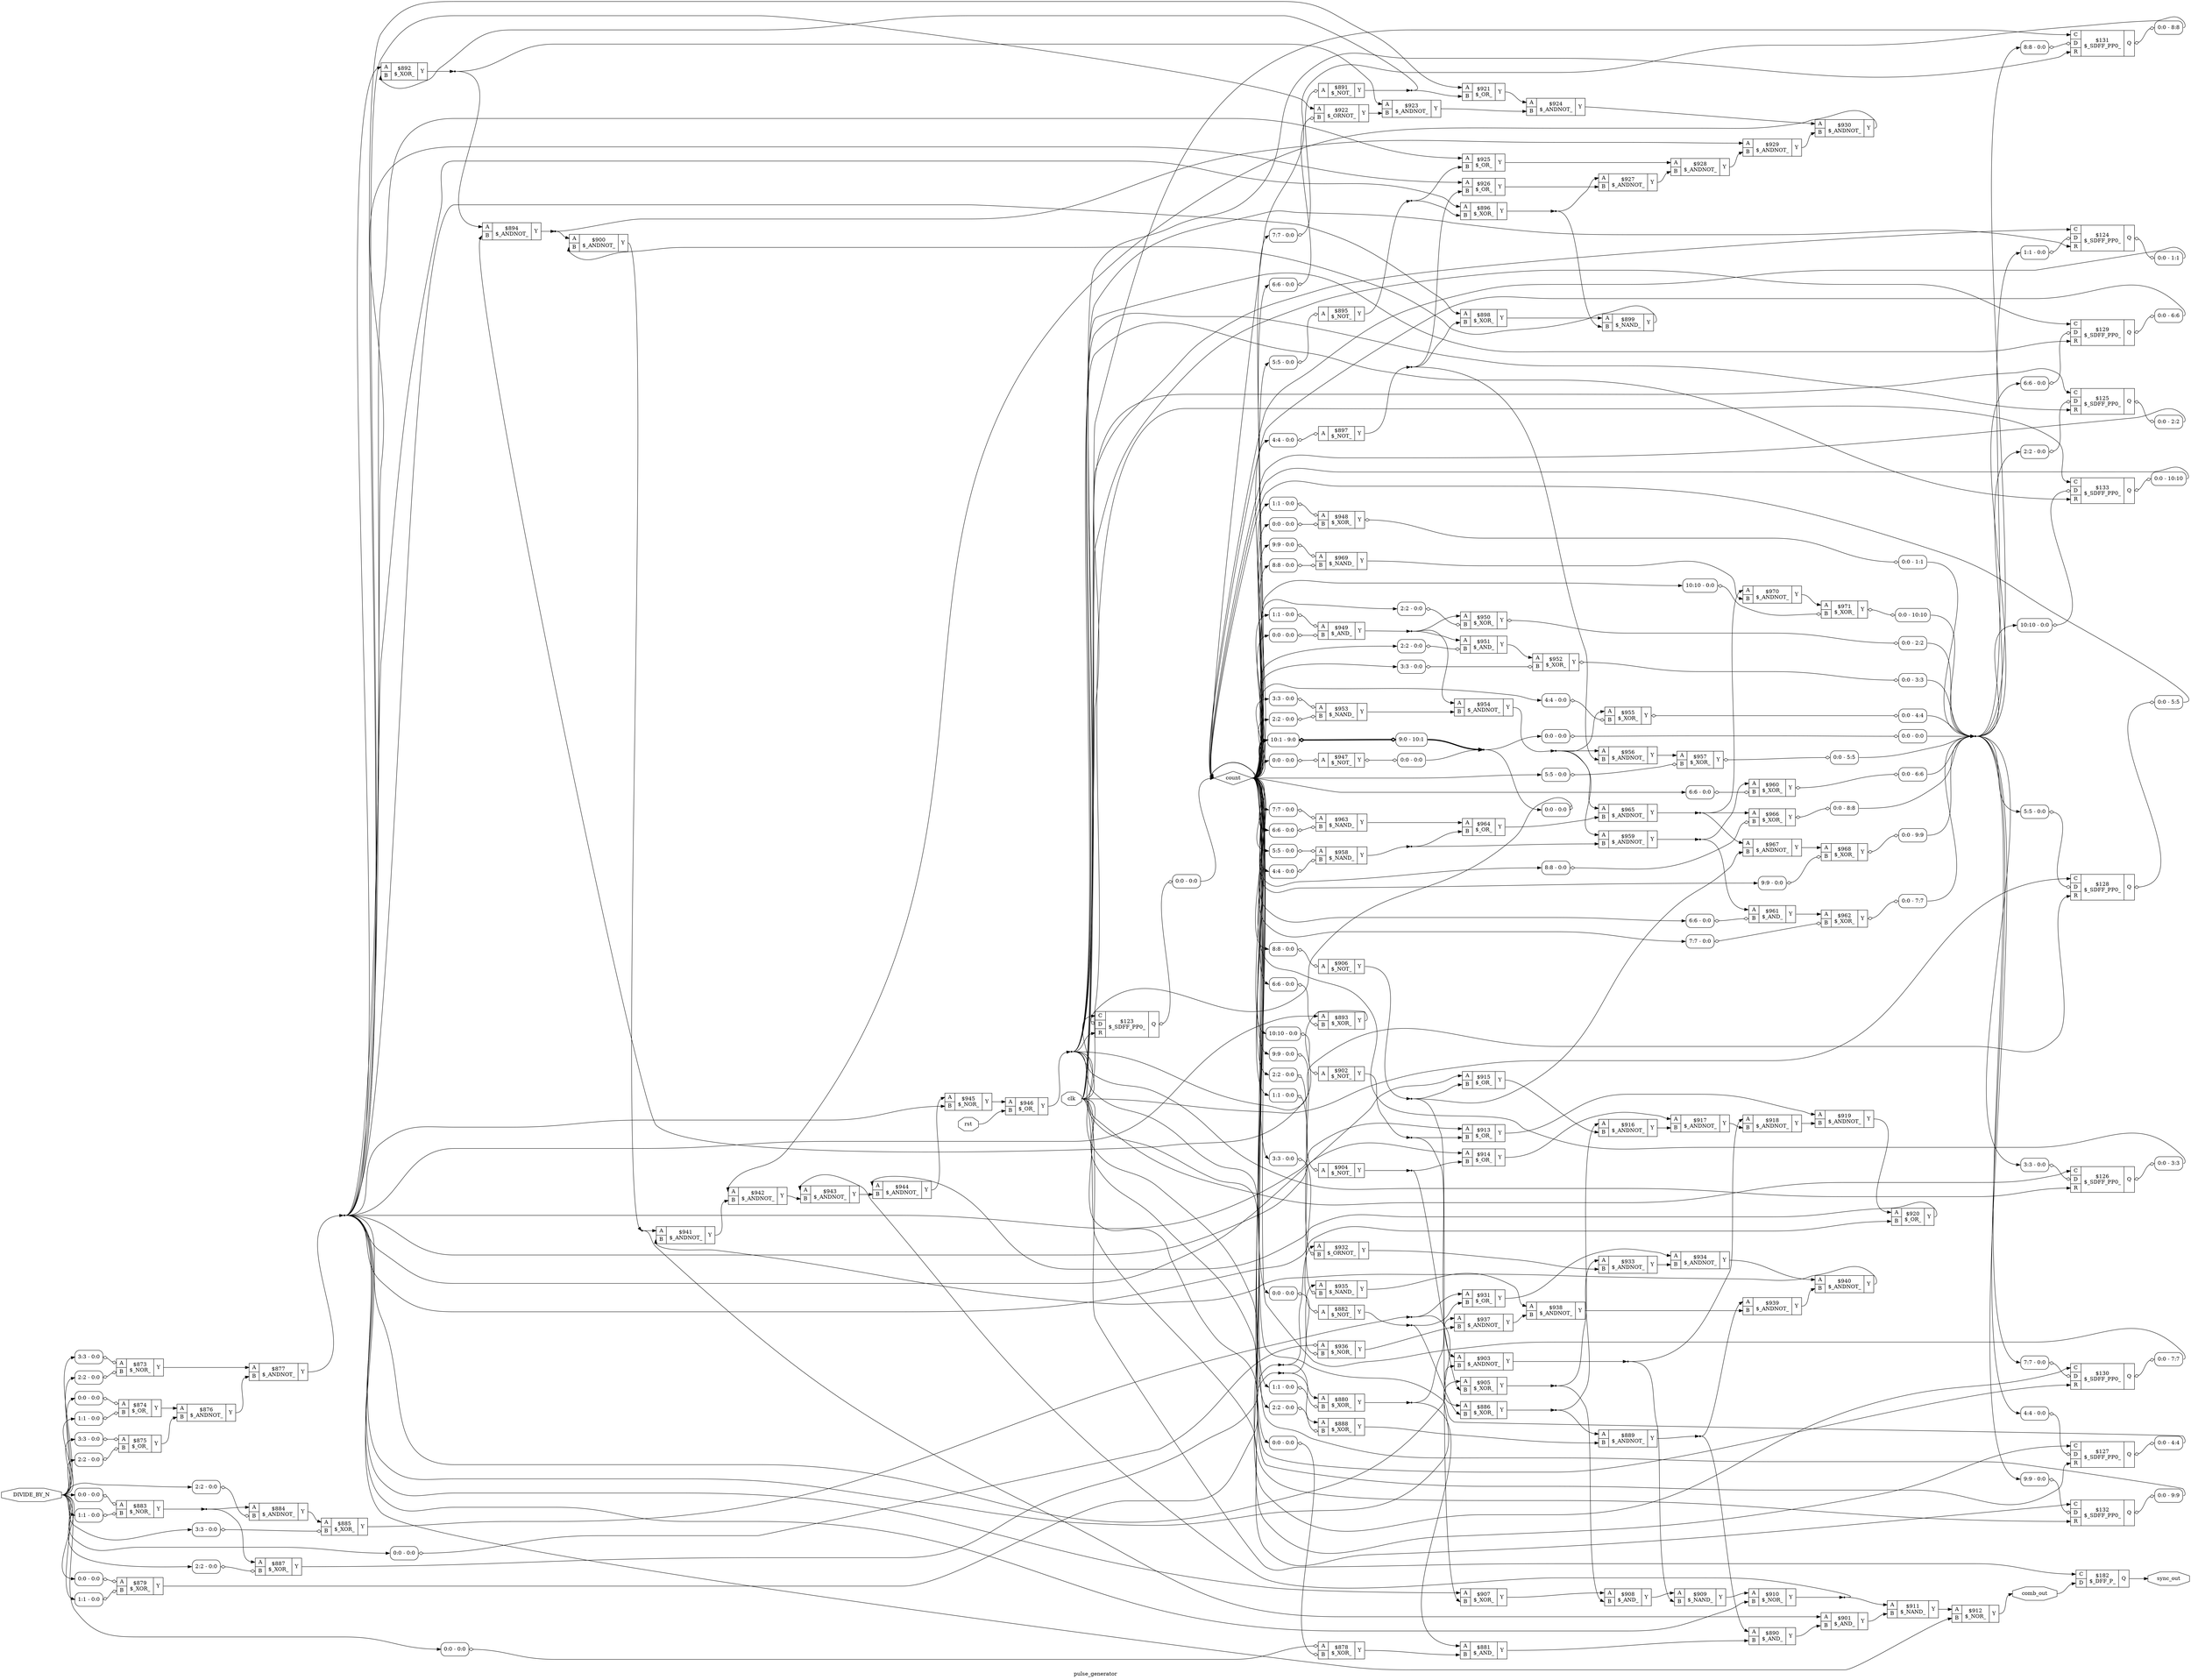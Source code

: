 digraph "pulse_generator" {
label="pulse_generator";
rankdir="LR";
remincross=true;
n90 [ shape=octagon, label="DIVIDE_BY_N", color="black", fontcolor="black" ];
n91 [ shape=octagon, label="clk", color="black", fontcolor="black" ];
n92 [ shape=octagon, label="comb_out", color="black", fontcolor="black" ];
n93 [ shape=diamond, label="count", color="black", fontcolor="black" ];
n94 [ shape=octagon, label="rst", color="black", fontcolor="black" ];
n95 [ shape=octagon, label="sync_out", color="black", fontcolor="black" ];
c99 [ shape=record, label="{{<p96> A|<p97> B}|$873\n$_NOR_|{<p98> Y}}",  ];
x0 [ shape=record, style=rounded, label="<s0> 3:3 - 0:0 ", color="black", fontcolor="black" ];
x0:e -> c99:p96:w [arrowhead=odiamond, arrowtail=odiamond, dir=both, color="black", fontcolor="black", label=""];
x1 [ shape=record, style=rounded, label="<s0> 2:2 - 0:0 ", color="black", fontcolor="black" ];
x1:e -> c99:p97:w [arrowhead=odiamond, arrowtail=odiamond, dir=both, color="black", fontcolor="black", label=""];
c100 [ shape=record, label="{{<p96> A|<p97> B}|$874\n$_OR_|{<p98> Y}}",  ];
x2 [ shape=record, style=rounded, label="<s0> 0:0 - 0:0 ", color="black", fontcolor="black" ];
x2:e -> c100:p96:w [arrowhead=odiamond, arrowtail=odiamond, dir=both, color="black", fontcolor="black", label=""];
x3 [ shape=record, style=rounded, label="<s0> 1:1 - 0:0 ", color="black", fontcolor="black" ];
x3:e -> c100:p97:w [arrowhead=odiamond, arrowtail=odiamond, dir=both, color="black", fontcolor="black", label=""];
c101 [ shape=record, label="{{<p96> A|<p97> B}|$875\n$_OR_|{<p98> Y}}",  ];
x4 [ shape=record, style=rounded, label="<s0> 3:3 - 0:0 ", color="black", fontcolor="black" ];
x4:e -> c101:p96:w [arrowhead=odiamond, arrowtail=odiamond, dir=both, color="black", fontcolor="black", label=""];
x5 [ shape=record, style=rounded, label="<s0> 2:2 - 0:0 ", color="black", fontcolor="black" ];
x5:e -> c101:p97:w [arrowhead=odiamond, arrowtail=odiamond, dir=both, color="black", fontcolor="black", label=""];
c102 [ shape=record, label="{{<p96> A|<p97> B}|$876\n$_ANDNOT_|{<p98> Y}}",  ];
c103 [ shape=record, label="{{<p96> A|<p97> B}|$877\n$_ANDNOT_|{<p98> Y}}",  ];
c104 [ shape=record, label="{{<p96> A|<p97> B}|$878\n$_XOR_|{<p98> Y}}",  ];
x6 [ shape=record, style=rounded, label="<s0> 0:0 - 0:0 ", color="black", fontcolor="black" ];
x6:e -> c104:p96:w [arrowhead=odiamond, arrowtail=odiamond, dir=both, color="black", fontcolor="black", label=""];
x7 [ shape=record, style=rounded, label="<s0> 0:0 - 0:0 ", color="black", fontcolor="black" ];
x7:e -> c104:p97:w [arrowhead=odiamond, arrowtail=odiamond, dir=both, color="black", fontcolor="black", label=""];
c105 [ shape=record, label="{{<p96> A|<p97> B}|$879\n$_XOR_|{<p98> Y}}",  ];
x8 [ shape=record, style=rounded, label="<s0> 0:0 - 0:0 ", color="black", fontcolor="black" ];
x8:e -> c105:p96:w [arrowhead=odiamond, arrowtail=odiamond, dir=both, color="black", fontcolor="black", label=""];
x9 [ shape=record, style=rounded, label="<s0> 1:1 - 0:0 ", color="black", fontcolor="black" ];
x9:e -> c105:p97:w [arrowhead=odiamond, arrowtail=odiamond, dir=both, color="black", fontcolor="black", label=""];
c106 [ shape=record, label="{{<p96> A|<p97> B}|$880\n$_XOR_|{<p98> Y}}",  ];
x10 [ shape=record, style=rounded, label="<s0> 1:1 - 0:0 ", color="black", fontcolor="black" ];
x10:e -> c106:p97:w [arrowhead=odiamond, arrowtail=odiamond, dir=both, color="black", fontcolor="black", label=""];
c107 [ shape=record, label="{{<p96> A|<p97> B}|$881\n$_AND_|{<p98> Y}}",  ];
c108 [ shape=record, label="{{<p96> A}|$882\n$_NOT_|{<p98> Y}}",  ];
x11 [ shape=record, style=rounded, label="<s0> 3:3 - 0:0 ", color="black", fontcolor="black" ];
x11:e -> c108:p96:w [arrowhead=odiamond, arrowtail=odiamond, dir=both, color="black", fontcolor="black", label=""];
c109 [ shape=record, label="{{<p96> A|<p97> B}|$883\n$_NOR_|{<p98> Y}}",  ];
x12 [ shape=record, style=rounded, label="<s0> 0:0 - 0:0 ", color="black", fontcolor="black" ];
x12:e -> c109:p96:w [arrowhead=odiamond, arrowtail=odiamond, dir=both, color="black", fontcolor="black", label=""];
x13 [ shape=record, style=rounded, label="<s0> 1:1 - 0:0 ", color="black", fontcolor="black" ];
x13:e -> c109:p97:w [arrowhead=odiamond, arrowtail=odiamond, dir=both, color="black", fontcolor="black", label=""];
c110 [ shape=record, label="{{<p96> A|<p97> B}|$884\n$_ANDNOT_|{<p98> Y}}",  ];
x14 [ shape=record, style=rounded, label="<s0> 2:2 - 0:0 ", color="black", fontcolor="black" ];
x14:e -> c110:p97:w [arrowhead=odiamond, arrowtail=odiamond, dir=both, color="black", fontcolor="black", label=""];
c111 [ shape=record, label="{{<p96> A|<p97> B}|$885\n$_XOR_|{<p98> Y}}",  ];
x15 [ shape=record, style=rounded, label="<s0> 3:3 - 0:0 ", color="black", fontcolor="black" ];
x15:e -> c111:p97:w [arrowhead=odiamond, arrowtail=odiamond, dir=both, color="black", fontcolor="black", label=""];
c112 [ shape=record, label="{{<p96> A|<p97> B}|$886\n$_XOR_|{<p98> Y}}",  ];
c113 [ shape=record, label="{{<p96> A|<p97> B}|$887\n$_XOR_|{<p98> Y}}",  ];
x16 [ shape=record, style=rounded, label="<s0> 2:2 - 0:0 ", color="black", fontcolor="black" ];
x16:e -> c113:p97:w [arrowhead=odiamond, arrowtail=odiamond, dir=both, color="black", fontcolor="black", label=""];
c114 [ shape=record, label="{{<p96> A|<p97> B}|$888\n$_XOR_|{<p98> Y}}",  ];
x17 [ shape=record, style=rounded, label="<s0> 2:2 - 0:0 ", color="black", fontcolor="black" ];
x17:e -> c114:p97:w [arrowhead=odiamond, arrowtail=odiamond, dir=both, color="black", fontcolor="black", label=""];
c115 [ shape=record, label="{{<p96> A|<p97> B}|$889\n$_ANDNOT_|{<p98> Y}}",  ];
c116 [ shape=record, label="{{<p96> A|<p97> B}|$890\n$_AND_|{<p98> Y}}",  ];
c117 [ shape=record, label="{{<p96> A}|$891\n$_NOT_|{<p98> Y}}",  ];
x18 [ shape=record, style=rounded, label="<s0> 7:7 - 0:0 ", color="black", fontcolor="black" ];
x18:e -> c117:p96:w [arrowhead=odiamond, arrowtail=odiamond, dir=both, color="black", fontcolor="black", label=""];
c118 [ shape=record, label="{{<p96> A|<p97> B}|$892\n$_XOR_|{<p98> Y}}",  ];
c119 [ shape=record, label="{{<p96> A|<p97> B}|$893\n$_XOR_|{<p98> Y}}",  ];
x19 [ shape=record, style=rounded, label="<s0> 6:6 - 0:0 ", color="black", fontcolor="black" ];
x19:e -> c119:p97:w [arrowhead=odiamond, arrowtail=odiamond, dir=both, color="black", fontcolor="black", label=""];
c120 [ shape=record, label="{{<p96> A|<p97> B}|$894\n$_ANDNOT_|{<p98> Y}}",  ];
c121 [ shape=record, label="{{<p96> A}|$895\n$_NOT_|{<p98> Y}}",  ];
x20 [ shape=record, style=rounded, label="<s0> 5:5 - 0:0 ", color="black", fontcolor="black" ];
x20:e -> c121:p96:w [arrowhead=odiamond, arrowtail=odiamond, dir=both, color="black", fontcolor="black", label=""];
c122 [ shape=record, label="{{<p96> A|<p97> B}|$896\n$_XOR_|{<p98> Y}}",  ];
c123 [ shape=record, label="{{<p96> A}|$897\n$_NOT_|{<p98> Y}}",  ];
x21 [ shape=record, style=rounded, label="<s0> 4:4 - 0:0 ", color="black", fontcolor="black" ];
x21:e -> c123:p96:w [arrowhead=odiamond, arrowtail=odiamond, dir=both, color="black", fontcolor="black", label=""];
c124 [ shape=record, label="{{<p96> A|<p97> B}|$898\n$_XOR_|{<p98> Y}}",  ];
c125 [ shape=record, label="{{<p96> A|<p97> B}|$899\n$_NAND_|{<p98> Y}}",  ];
c126 [ shape=record, label="{{<p96> A|<p97> B}|$900\n$_ANDNOT_|{<p98> Y}}",  ];
c127 [ shape=record, label="{{<p96> A|<p97> B}|$901\n$_AND_|{<p98> Y}}",  ];
c128 [ shape=record, label="{{<p96> A}|$902\n$_NOT_|{<p98> Y}}",  ];
x22 [ shape=record, style=rounded, label="<s0> 10:10 - 0:0 ", color="black", fontcolor="black" ];
x22:e -> c128:p96:w [arrowhead=odiamond, arrowtail=odiamond, dir=both, color="black", fontcolor="black", label=""];
c129 [ shape=record, label="{{<p96> A|<p97> B}|$903\n$_ANDNOT_|{<p98> Y}}",  ];
c130 [ shape=record, label="{{<p96> A}|$904\n$_NOT_|{<p98> Y}}",  ];
x23 [ shape=record, style=rounded, label="<s0> 9:9 - 0:0 ", color="black", fontcolor="black" ];
x23:e -> c130:p96:w [arrowhead=odiamond, arrowtail=odiamond, dir=both, color="black", fontcolor="black", label=""];
c131 [ shape=record, label="{{<p96> A|<p97> B}|$905\n$_XOR_|{<p98> Y}}",  ];
c132 [ shape=record, label="{{<p96> A}|$906\n$_NOT_|{<p98> Y}}",  ];
x24 [ shape=record, style=rounded, label="<s0> 8:8 - 0:0 ", color="black", fontcolor="black" ];
x24:e -> c132:p96:w [arrowhead=odiamond, arrowtail=odiamond, dir=both, color="black", fontcolor="black", label=""];
c133 [ shape=record, label="{{<p96> A|<p97> B}|$907\n$_XOR_|{<p98> Y}}",  ];
c134 [ shape=record, label="{{<p96> A|<p97> B}|$908\n$_AND_|{<p98> Y}}",  ];
c135 [ shape=record, label="{{<p96> A|<p97> B}|$909\n$_NAND_|{<p98> Y}}",  ];
c136 [ shape=record, label="{{<p96> A|<p97> B}|$910\n$_NOR_|{<p98> Y}}",  ];
c137 [ shape=record, label="{{<p96> A|<p97> B}|$911\n$_NAND_|{<p98> Y}}",  ];
c138 [ shape=record, label="{{<p96> A|<p97> B}|$912\n$_NOR_|{<p98> Y}}",  ];
c139 [ shape=record, label="{{<p96> A|<p97> B}|$913\n$_OR_|{<p98> Y}}",  ];
c140 [ shape=record, label="{{<p96> A|<p97> B}|$914\n$_OR_|{<p98> Y}}",  ];
c141 [ shape=record, label="{{<p96> A|<p97> B}|$915\n$_OR_|{<p98> Y}}",  ];
c142 [ shape=record, label="{{<p96> A|<p97> B}|$916\n$_ANDNOT_|{<p98> Y}}",  ];
c143 [ shape=record, label="{{<p96> A|<p97> B}|$917\n$_ANDNOT_|{<p98> Y}}",  ];
c144 [ shape=record, label="{{<p96> A|<p97> B}|$918\n$_ANDNOT_|{<p98> Y}}",  ];
c145 [ shape=record, label="{{<p96> A|<p97> B}|$919\n$_ANDNOT_|{<p98> Y}}",  ];
c146 [ shape=record, label="{{<p96> A|<p97> B}|$920\n$_OR_|{<p98> Y}}",  ];
c147 [ shape=record, label="{{<p96> A|<p97> B}|$921\n$_OR_|{<p98> Y}}",  ];
c148 [ shape=record, label="{{<p96> A|<p97> B}|$922\n$_ORNOT_|{<p98> Y}}",  ];
x25 [ shape=record, style=rounded, label="<s0> 6:6 - 0:0 ", color="black", fontcolor="black" ];
x25:e -> c148:p97:w [arrowhead=odiamond, arrowtail=odiamond, dir=both, color="black", fontcolor="black", label=""];
c149 [ shape=record, label="{{<p96> A|<p97> B}|$923\n$_ANDNOT_|{<p98> Y}}",  ];
c150 [ shape=record, label="{{<p96> A|<p97> B}|$924\n$_ANDNOT_|{<p98> Y}}",  ];
c151 [ shape=record, label="{{<p96> A|<p97> B}|$925\n$_OR_|{<p98> Y}}",  ];
c152 [ shape=record, label="{{<p96> A|<p97> B}|$926\n$_OR_|{<p98> Y}}",  ];
c153 [ shape=record, label="{{<p96> A|<p97> B}|$927\n$_ANDNOT_|{<p98> Y}}",  ];
c154 [ shape=record, label="{{<p96> A|<p97> B}|$928\n$_ANDNOT_|{<p98> Y}}",  ];
c155 [ shape=record, label="{{<p96> A|<p97> B}|$929\n$_ANDNOT_|{<p98> Y}}",  ];
c156 [ shape=record, label="{{<p96> A|<p97> B}|$930\n$_ANDNOT_|{<p98> Y}}",  ];
c157 [ shape=record, label="{{<p96> A|<p97> B}|$931\n$_OR_|{<p98> Y}}",  ];
c158 [ shape=record, label="{{<p96> A|<p97> B}|$932\n$_ORNOT_|{<p98> Y}}",  ];
x26 [ shape=record, style=rounded, label="<s0> 2:2 - 0:0 ", color="black", fontcolor="black" ];
x26:e -> c158:p97:w [arrowhead=odiamond, arrowtail=odiamond, dir=both, color="black", fontcolor="black", label=""];
c159 [ shape=record, label="{{<p96> A|<p97> B}|$933\n$_ANDNOT_|{<p98> Y}}",  ];
c160 [ shape=record, label="{{<p96> A|<p97> B}|$934\n$_ANDNOT_|{<p98> Y}}",  ];
c161 [ shape=record, label="{{<p96> A|<p97> B}|$935\n$_NAND_|{<p98> Y}}",  ];
x27 [ shape=record, style=rounded, label="<s0> 1:1 - 0:0 ", color="black", fontcolor="black" ];
x27:e -> c161:p97:w [arrowhead=odiamond, arrowtail=odiamond, dir=both, color="black", fontcolor="black", label=""];
c162 [ shape=record, label="{{<p96> A|<p97> B}|$936\n$_NOR_|{<p98> Y}}",  ];
x28 [ shape=record, style=rounded, label="<s0> 0:0 - 0:0 ", color="black", fontcolor="black" ];
x28:e -> c162:p96:w [arrowhead=odiamond, arrowtail=odiamond, dir=both, color="black", fontcolor="black", label=""];
x29 [ shape=record, style=rounded, label="<s0> 0:0 - 0:0 ", color="black", fontcolor="black" ];
x29:e -> c162:p97:w [arrowhead=odiamond, arrowtail=odiamond, dir=both, color="black", fontcolor="black", label=""];
c163 [ shape=record, label="{{<p96> A|<p97> B}|$937\n$_ANDNOT_|{<p98> Y}}",  ];
c164 [ shape=record, label="{{<p96> A|<p97> B}|$938\n$_ANDNOT_|{<p98> Y}}",  ];
c165 [ shape=record, label="{{<p96> A|<p97> B}|$939\n$_ANDNOT_|{<p98> Y}}",  ];
c166 [ shape=record, label="{{<p96> A|<p97> B}|$940\n$_ANDNOT_|{<p98> Y}}",  ];
c167 [ shape=record, label="{{<p96> A|<p97> B}|$941\n$_ANDNOT_|{<p98> Y}}",  ];
c168 [ shape=record, label="{{<p96> A|<p97> B}|$942\n$_ANDNOT_|{<p98> Y}}",  ];
c169 [ shape=record, label="{{<p96> A|<p97> B}|$943\n$_ANDNOT_|{<p98> Y}}",  ];
c170 [ shape=record, label="{{<p96> A|<p97> B}|$944\n$_ANDNOT_|{<p98> Y}}",  ];
c171 [ shape=record, label="{{<p96> A|<p97> B}|$945\n$_NOR_|{<p98> Y}}",  ];
c172 [ shape=record, label="{{<p96> A|<p97> B}|$946\n$_OR_|{<p98> Y}}",  ];
c173 [ shape=record, label="{{<p96> A}|$947\n$_NOT_|{<p98> Y}}",  ];
x30 [ shape=record, style=rounded, label="<s0> 0:0 - 0:0 ", color="black", fontcolor="black" ];
x30:e -> c173:p96:w [arrowhead=odiamond, arrowtail=odiamond, dir=both, color="black", fontcolor="black", label=""];
x31 [ shape=record, style=rounded, label="<s0> 0:0 - 0:0 ", color="black", fontcolor="black" ];
c173:p98:e -> x31:w [arrowhead=odiamond, arrowtail=odiamond, dir=both, color="black", fontcolor="black", label=""];
c174 [ shape=record, label="{{<p96> A|<p97> B}|$948\n$_XOR_|{<p98> Y}}",  ];
x32 [ shape=record, style=rounded, label="<s0> 1:1 - 0:0 ", color="black", fontcolor="black" ];
x32:e -> c174:p96:w [arrowhead=odiamond, arrowtail=odiamond, dir=both, color="black", fontcolor="black", label=""];
x33 [ shape=record, style=rounded, label="<s0> 0:0 - 0:0 ", color="black", fontcolor="black" ];
x33:e -> c174:p97:w [arrowhead=odiamond, arrowtail=odiamond, dir=both, color="black", fontcolor="black", label=""];
x34 [ shape=record, style=rounded, label="<s0> 0:0 - 1:1 ", color="black", fontcolor="black" ];
c174:p98:e -> x34:w [arrowhead=odiamond, arrowtail=odiamond, dir=both, color="black", fontcolor="black", label=""];
c175 [ shape=record, label="{{<p96> A|<p97> B}|$949\n$_AND_|{<p98> Y}}",  ];
x35 [ shape=record, style=rounded, label="<s0> 1:1 - 0:0 ", color="black", fontcolor="black" ];
x35:e -> c175:p96:w [arrowhead=odiamond, arrowtail=odiamond, dir=both, color="black", fontcolor="black", label=""];
x36 [ shape=record, style=rounded, label="<s0> 0:0 - 0:0 ", color="black", fontcolor="black" ];
x36:e -> c175:p97:w [arrowhead=odiamond, arrowtail=odiamond, dir=both, color="black", fontcolor="black", label=""];
c176 [ shape=record, label="{{<p96> A|<p97> B}|$950\n$_XOR_|{<p98> Y}}",  ];
x37 [ shape=record, style=rounded, label="<s0> 2:2 - 0:0 ", color="black", fontcolor="black" ];
x37:e -> c176:p97:w [arrowhead=odiamond, arrowtail=odiamond, dir=both, color="black", fontcolor="black", label=""];
x38 [ shape=record, style=rounded, label="<s0> 0:0 - 2:2 ", color="black", fontcolor="black" ];
c176:p98:e -> x38:w [arrowhead=odiamond, arrowtail=odiamond, dir=both, color="black", fontcolor="black", label=""];
c177 [ shape=record, label="{{<p96> A|<p97> B}|$951\n$_AND_|{<p98> Y}}",  ];
x39 [ shape=record, style=rounded, label="<s0> 2:2 - 0:0 ", color="black", fontcolor="black" ];
x39:e -> c177:p97:w [arrowhead=odiamond, arrowtail=odiamond, dir=both, color="black", fontcolor="black", label=""];
c178 [ shape=record, label="{{<p96> A|<p97> B}|$952\n$_XOR_|{<p98> Y}}",  ];
x40 [ shape=record, style=rounded, label="<s0> 3:3 - 0:0 ", color="black", fontcolor="black" ];
x40:e -> c178:p97:w [arrowhead=odiamond, arrowtail=odiamond, dir=both, color="black", fontcolor="black", label=""];
x41 [ shape=record, style=rounded, label="<s0> 0:0 - 3:3 ", color="black", fontcolor="black" ];
c178:p98:e -> x41:w [arrowhead=odiamond, arrowtail=odiamond, dir=both, color="black", fontcolor="black", label=""];
c179 [ shape=record, label="{{<p96> A|<p97> B}|$953\n$_NAND_|{<p98> Y}}",  ];
x42 [ shape=record, style=rounded, label="<s0> 3:3 - 0:0 ", color="black", fontcolor="black" ];
x42:e -> c179:p96:w [arrowhead=odiamond, arrowtail=odiamond, dir=both, color="black", fontcolor="black", label=""];
x43 [ shape=record, style=rounded, label="<s0> 2:2 - 0:0 ", color="black", fontcolor="black" ];
x43:e -> c179:p97:w [arrowhead=odiamond, arrowtail=odiamond, dir=both, color="black", fontcolor="black", label=""];
c180 [ shape=record, label="{{<p96> A|<p97> B}|$954\n$_ANDNOT_|{<p98> Y}}",  ];
c181 [ shape=record, label="{{<p96> A|<p97> B}|$955\n$_XOR_|{<p98> Y}}",  ];
x44 [ shape=record, style=rounded, label="<s0> 4:4 - 0:0 ", color="black", fontcolor="black" ];
x44:e -> c181:p97:w [arrowhead=odiamond, arrowtail=odiamond, dir=both, color="black", fontcolor="black", label=""];
x45 [ shape=record, style=rounded, label="<s0> 0:0 - 4:4 ", color="black", fontcolor="black" ];
c181:p98:e -> x45:w [arrowhead=odiamond, arrowtail=odiamond, dir=both, color="black", fontcolor="black", label=""];
c182 [ shape=record, label="{{<p96> A|<p97> B}|$956\n$_ANDNOT_|{<p98> Y}}",  ];
c183 [ shape=record, label="{{<p96> A|<p97> B}|$957\n$_XOR_|{<p98> Y}}",  ];
x46 [ shape=record, style=rounded, label="<s0> 5:5 - 0:0 ", color="black", fontcolor="black" ];
x46:e -> c183:p97:w [arrowhead=odiamond, arrowtail=odiamond, dir=both, color="black", fontcolor="black", label=""];
x47 [ shape=record, style=rounded, label="<s0> 0:0 - 5:5 ", color="black", fontcolor="black" ];
c183:p98:e -> x47:w [arrowhead=odiamond, arrowtail=odiamond, dir=both, color="black", fontcolor="black", label=""];
c184 [ shape=record, label="{{<p96> A|<p97> B}|$958\n$_NAND_|{<p98> Y}}",  ];
x48 [ shape=record, style=rounded, label="<s0> 5:5 - 0:0 ", color="black", fontcolor="black" ];
x48:e -> c184:p96:w [arrowhead=odiamond, arrowtail=odiamond, dir=both, color="black", fontcolor="black", label=""];
x49 [ shape=record, style=rounded, label="<s0> 4:4 - 0:0 ", color="black", fontcolor="black" ];
x49:e -> c184:p97:w [arrowhead=odiamond, arrowtail=odiamond, dir=both, color="black", fontcolor="black", label=""];
c185 [ shape=record, label="{{<p96> A|<p97> B}|$959\n$_ANDNOT_|{<p98> Y}}",  ];
c186 [ shape=record, label="{{<p96> A|<p97> B}|$960\n$_XOR_|{<p98> Y}}",  ];
x50 [ shape=record, style=rounded, label="<s0> 6:6 - 0:0 ", color="black", fontcolor="black" ];
x50:e -> c186:p97:w [arrowhead=odiamond, arrowtail=odiamond, dir=both, color="black", fontcolor="black", label=""];
x51 [ shape=record, style=rounded, label="<s0> 0:0 - 6:6 ", color="black", fontcolor="black" ];
c186:p98:e -> x51:w [arrowhead=odiamond, arrowtail=odiamond, dir=both, color="black", fontcolor="black", label=""];
c187 [ shape=record, label="{{<p96> A|<p97> B}|$961\n$_AND_|{<p98> Y}}",  ];
x52 [ shape=record, style=rounded, label="<s0> 6:6 - 0:0 ", color="black", fontcolor="black" ];
x52:e -> c187:p97:w [arrowhead=odiamond, arrowtail=odiamond, dir=both, color="black", fontcolor="black", label=""];
c188 [ shape=record, label="{{<p96> A|<p97> B}|$962\n$_XOR_|{<p98> Y}}",  ];
x53 [ shape=record, style=rounded, label="<s0> 7:7 - 0:0 ", color="black", fontcolor="black" ];
x53:e -> c188:p97:w [arrowhead=odiamond, arrowtail=odiamond, dir=both, color="black", fontcolor="black", label=""];
x54 [ shape=record, style=rounded, label="<s0> 0:0 - 7:7 ", color="black", fontcolor="black" ];
c188:p98:e -> x54:w [arrowhead=odiamond, arrowtail=odiamond, dir=both, color="black", fontcolor="black", label=""];
c189 [ shape=record, label="{{<p96> A|<p97> B}|$963\n$_NAND_|{<p98> Y}}",  ];
x55 [ shape=record, style=rounded, label="<s0> 7:7 - 0:0 ", color="black", fontcolor="black" ];
x55:e -> c189:p96:w [arrowhead=odiamond, arrowtail=odiamond, dir=both, color="black", fontcolor="black", label=""];
x56 [ shape=record, style=rounded, label="<s0> 6:6 - 0:0 ", color="black", fontcolor="black" ];
x56:e -> c189:p97:w [arrowhead=odiamond, arrowtail=odiamond, dir=both, color="black", fontcolor="black", label=""];
c190 [ shape=record, label="{{<p96> A|<p97> B}|$964\n$_OR_|{<p98> Y}}",  ];
c191 [ shape=record, label="{{<p96> A|<p97> B}|$965\n$_ANDNOT_|{<p98> Y}}",  ];
c192 [ shape=record, label="{{<p96> A|<p97> B}|$966\n$_XOR_|{<p98> Y}}",  ];
x57 [ shape=record, style=rounded, label="<s0> 8:8 - 0:0 ", color="black", fontcolor="black" ];
x57:e -> c192:p97:w [arrowhead=odiamond, arrowtail=odiamond, dir=both, color="black", fontcolor="black", label=""];
x58 [ shape=record, style=rounded, label="<s0> 0:0 - 8:8 ", color="black", fontcolor="black" ];
c192:p98:e -> x58:w [arrowhead=odiamond, arrowtail=odiamond, dir=both, color="black", fontcolor="black", label=""];
c193 [ shape=record, label="{{<p96> A|<p97> B}|$967\n$_ANDNOT_|{<p98> Y}}",  ];
c194 [ shape=record, label="{{<p96> A|<p97> B}|$968\n$_XOR_|{<p98> Y}}",  ];
x59 [ shape=record, style=rounded, label="<s0> 9:9 - 0:0 ", color="black", fontcolor="black" ];
x59:e -> c194:p97:w [arrowhead=odiamond, arrowtail=odiamond, dir=both, color="black", fontcolor="black", label=""];
x60 [ shape=record, style=rounded, label="<s0> 0:0 - 9:9 ", color="black", fontcolor="black" ];
c194:p98:e -> x60:w [arrowhead=odiamond, arrowtail=odiamond, dir=both, color="black", fontcolor="black", label=""];
c195 [ shape=record, label="{{<p96> A|<p97> B}|$969\n$_NAND_|{<p98> Y}}",  ];
x61 [ shape=record, style=rounded, label="<s0> 9:9 - 0:0 ", color="black", fontcolor="black" ];
x61:e -> c195:p96:w [arrowhead=odiamond, arrowtail=odiamond, dir=both, color="black", fontcolor="black", label=""];
x62 [ shape=record, style=rounded, label="<s0> 8:8 - 0:0 ", color="black", fontcolor="black" ];
x62:e -> c195:p97:w [arrowhead=odiamond, arrowtail=odiamond, dir=both, color="black", fontcolor="black", label=""];
c196 [ shape=record, label="{{<p96> A|<p97> B}|$970\n$_ANDNOT_|{<p98> Y}}",  ];
c197 [ shape=record, label="{{<p96> A|<p97> B}|$971\n$_XOR_|{<p98> Y}}",  ];
x63 [ shape=record, style=rounded, label="<s0> 10:10 - 0:0 ", color="black", fontcolor="black" ];
x63:e -> c197:p97:w [arrowhead=odiamond, arrowtail=odiamond, dir=both, color="black", fontcolor="black", label=""];
x64 [ shape=record, style=rounded, label="<s0> 0:0 - 10:10 ", color="black", fontcolor="black" ];
c197:p98:e -> x64:w [arrowhead=odiamond, arrowtail=odiamond, dir=both, color="black", fontcolor="black", label=""];
c202 [ shape=record, label="{{<p198> C|<p199> D|<p200> R}|$123\n$_SDFF_PP0_|{<p201> Q}}",  ];
x65 [ shape=record, style=rounded, label="<s0> 0:0 - 0:0 ", color="black", fontcolor="black" ];
x65:e -> c202:p199:w [arrowhead=odiamond, arrowtail=odiamond, dir=both, color="black", fontcolor="black", label=""];
x66 [ shape=record, style=rounded, label="<s0> 0:0 - 0:0 ", color="black", fontcolor="black" ];
c202:p201:e -> x66:w [arrowhead=odiamond, arrowtail=odiamond, dir=both, color="black", fontcolor="black", label=""];
c203 [ shape=record, label="{{<p198> C|<p199> D|<p200> R}|$124\n$_SDFF_PP0_|{<p201> Q}}",  ];
x67 [ shape=record, style=rounded, label="<s0> 1:1 - 0:0 ", color="black", fontcolor="black" ];
x67:e -> c203:p199:w [arrowhead=odiamond, arrowtail=odiamond, dir=both, color="black", fontcolor="black", label=""];
x68 [ shape=record, style=rounded, label="<s0> 0:0 - 1:1 ", color="black", fontcolor="black" ];
c203:p201:e -> x68:w [arrowhead=odiamond, arrowtail=odiamond, dir=both, color="black", fontcolor="black", label=""];
c204 [ shape=record, label="{{<p198> C|<p199> D|<p200> R}|$125\n$_SDFF_PP0_|{<p201> Q}}",  ];
x69 [ shape=record, style=rounded, label="<s0> 2:2 - 0:0 ", color="black", fontcolor="black" ];
x69:e -> c204:p199:w [arrowhead=odiamond, arrowtail=odiamond, dir=both, color="black", fontcolor="black", label=""];
x70 [ shape=record, style=rounded, label="<s0> 0:0 - 2:2 ", color="black", fontcolor="black" ];
c204:p201:e -> x70:w [arrowhead=odiamond, arrowtail=odiamond, dir=both, color="black", fontcolor="black", label=""];
c205 [ shape=record, label="{{<p198> C|<p199> D|<p200> R}|$126\n$_SDFF_PP0_|{<p201> Q}}",  ];
x71 [ shape=record, style=rounded, label="<s0> 3:3 - 0:0 ", color="black", fontcolor="black" ];
x71:e -> c205:p199:w [arrowhead=odiamond, arrowtail=odiamond, dir=both, color="black", fontcolor="black", label=""];
x72 [ shape=record, style=rounded, label="<s0> 0:0 - 3:3 ", color="black", fontcolor="black" ];
c205:p201:e -> x72:w [arrowhead=odiamond, arrowtail=odiamond, dir=both, color="black", fontcolor="black", label=""];
c206 [ shape=record, label="{{<p198> C|<p199> D|<p200> R}|$127\n$_SDFF_PP0_|{<p201> Q}}",  ];
x73 [ shape=record, style=rounded, label="<s0> 4:4 - 0:0 ", color="black", fontcolor="black" ];
x73:e -> c206:p199:w [arrowhead=odiamond, arrowtail=odiamond, dir=both, color="black", fontcolor="black", label=""];
x74 [ shape=record, style=rounded, label="<s0> 0:0 - 4:4 ", color="black", fontcolor="black" ];
c206:p201:e -> x74:w [arrowhead=odiamond, arrowtail=odiamond, dir=both, color="black", fontcolor="black", label=""];
c207 [ shape=record, label="{{<p198> C|<p199> D|<p200> R}|$128\n$_SDFF_PP0_|{<p201> Q}}",  ];
x75 [ shape=record, style=rounded, label="<s0> 5:5 - 0:0 ", color="black", fontcolor="black" ];
x75:e -> c207:p199:w [arrowhead=odiamond, arrowtail=odiamond, dir=both, color="black", fontcolor="black", label=""];
x76 [ shape=record, style=rounded, label="<s0> 0:0 - 5:5 ", color="black", fontcolor="black" ];
c207:p201:e -> x76:w [arrowhead=odiamond, arrowtail=odiamond, dir=both, color="black", fontcolor="black", label=""];
c208 [ shape=record, label="{{<p198> C|<p199> D|<p200> R}|$129\n$_SDFF_PP0_|{<p201> Q}}",  ];
x77 [ shape=record, style=rounded, label="<s0> 6:6 - 0:0 ", color="black", fontcolor="black" ];
x77:e -> c208:p199:w [arrowhead=odiamond, arrowtail=odiamond, dir=both, color="black", fontcolor="black", label=""];
x78 [ shape=record, style=rounded, label="<s0> 0:0 - 6:6 ", color="black", fontcolor="black" ];
c208:p201:e -> x78:w [arrowhead=odiamond, arrowtail=odiamond, dir=both, color="black", fontcolor="black", label=""];
c209 [ shape=record, label="{{<p198> C|<p199> D|<p200> R}|$130\n$_SDFF_PP0_|{<p201> Q}}",  ];
x79 [ shape=record, style=rounded, label="<s0> 7:7 - 0:0 ", color="black", fontcolor="black" ];
x79:e -> c209:p199:w [arrowhead=odiamond, arrowtail=odiamond, dir=both, color="black", fontcolor="black", label=""];
x80 [ shape=record, style=rounded, label="<s0> 0:0 - 7:7 ", color="black", fontcolor="black" ];
c209:p201:e -> x80:w [arrowhead=odiamond, arrowtail=odiamond, dir=both, color="black", fontcolor="black", label=""];
c210 [ shape=record, label="{{<p198> C|<p199> D|<p200> R}|$131\n$_SDFF_PP0_|{<p201> Q}}",  ];
x81 [ shape=record, style=rounded, label="<s0> 8:8 - 0:0 ", color="black", fontcolor="black" ];
x81:e -> c210:p199:w [arrowhead=odiamond, arrowtail=odiamond, dir=both, color="black", fontcolor="black", label=""];
x82 [ shape=record, style=rounded, label="<s0> 0:0 - 8:8 ", color="black", fontcolor="black" ];
c210:p201:e -> x82:w [arrowhead=odiamond, arrowtail=odiamond, dir=both, color="black", fontcolor="black", label=""];
c211 [ shape=record, label="{{<p198> C|<p199> D|<p200> R}|$132\n$_SDFF_PP0_|{<p201> Q}}",  ];
x83 [ shape=record, style=rounded, label="<s0> 9:9 - 0:0 ", color="black", fontcolor="black" ];
x83:e -> c211:p199:w [arrowhead=odiamond, arrowtail=odiamond, dir=both, color="black", fontcolor="black", label=""];
x84 [ shape=record, style=rounded, label="<s0> 0:0 - 9:9 ", color="black", fontcolor="black" ];
c211:p201:e -> x84:w [arrowhead=odiamond, arrowtail=odiamond, dir=both, color="black", fontcolor="black", label=""];
c212 [ shape=record, label="{{<p198> C|<p199> D|<p200> R}|$133\n$_SDFF_PP0_|{<p201> Q}}",  ];
x85 [ shape=record, style=rounded, label="<s0> 10:10 - 0:0 ", color="black", fontcolor="black" ];
x85:e -> c212:p199:w [arrowhead=odiamond, arrowtail=odiamond, dir=both, color="black", fontcolor="black", label=""];
x86 [ shape=record, style=rounded, label="<s0> 0:0 - 10:10 ", color="black", fontcolor="black" ];
c212:p201:e -> x86:w [arrowhead=odiamond, arrowtail=odiamond, dir=both, color="black", fontcolor="black", label=""];
c213 [ shape=record, label="{{<p198> C|<p199> D}|$182\n$_DFF_P_|{<p201> Q}}",  ];
x87 [ shape=record, style=rounded, label="<s0> 10:1 - 9:0 ", color="black", fontcolor="black" ];
x88 [ shape=record, style=rounded, label="<s0> 9:0 - 10:1 ", color="black", fontcolor="black" ];
x87:e -> x88:w [arrowhead=odiamond, arrowtail=odiamond, dir=both, color="black", fontcolor="black", style="setlinewidth(3)", label=""];
x89 [ shape=record, style=rounded, label="<s0> 0:0 - 0:0 ", color="black", fontcolor="black" ];
x90 [ shape=record, style=rounded, label="<s0> 0:0 - 0:0 ", color="black", fontcolor="black" ];
x89:e -> x90:w [arrowhead=odiamond, arrowtail=odiamond, dir=both, color="black", fontcolor="black", label=""];
n1 [ shape=point ];
c172:p98:e -> n1:w [color="black", fontcolor="black", label=""];
n1:e -> c202:p200:w [color="black", fontcolor="black", label=""];
n1:e -> c203:p200:w [color="black", fontcolor="black", label=""];
n1:e -> c204:p200:w [color="black", fontcolor="black", label=""];
n1:e -> c205:p200:w [color="black", fontcolor="black", label=""];
n1:e -> c206:p200:w [color="black", fontcolor="black", label=""];
n1:e -> c207:p200:w [color="black", fontcolor="black", label=""];
n1:e -> c208:p200:w [color="black", fontcolor="black", label=""];
n1:e -> c209:p200:w [color="black", fontcolor="black", label=""];
n1:e -> c210:p200:w [color="black", fontcolor="black", label=""];
n1:e -> c211:p200:w [color="black", fontcolor="black", label=""];
n1:e -> c212:p200:w [color="black", fontcolor="black", label=""];
n10 [ shape=point ];
c184:p98:e -> n10:w [color="black", fontcolor="black", label=""];
n10:e -> c185:p97:w [color="black", fontcolor="black", label=""];
n10:e -> c190:p97:w [color="black", fontcolor="black", label=""];
n11 [ shape=point ];
c185:p98:e -> n11:w [color="black", fontcolor="black", label=""];
n11:e -> c186:p96:w [color="black", fontcolor="black", label=""];
n11:e -> c187:p96:w [color="black", fontcolor="black", label=""];
c187:p98:e -> c188:p96:w [color="black", fontcolor="black", label=""];
c189:p98:e -> c190:p96:w [color="black", fontcolor="black", label=""];
c190:p98:e -> c191:p97:w [color="black", fontcolor="black", label=""];
n15 [ shape=point ];
c191:p98:e -> n15:w [color="black", fontcolor="black", label=""];
n15:e -> c192:p96:w [color="black", fontcolor="black", label=""];
n15:e -> c193:p96:w [color="black", fontcolor="black", label=""];
n15:e -> c196:p96:w [color="black", fontcolor="black", label=""];
c193:p98:e -> c194:p96:w [color="black", fontcolor="black", label=""];
c195:p98:e -> c196:p97:w [color="black", fontcolor="black", label=""];
c196:p98:e -> c197:p96:w [color="black", fontcolor="black", label=""];
c99:p98:e -> c103:p96:w [color="black", fontcolor="black", label=""];
c169:p98:e -> c170:p97:w [color="black", fontcolor="black", label=""];
c100:p98:e -> c102:p96:w [color="black", fontcolor="black", label=""];
c101:p98:e -> c102:p97:w [color="black", fontcolor="black", label=""];
c102:p98:e -> c103:p97:w [color="black", fontcolor="black", label=""];
n23 [ shape=point ];
c103:p98:e -> n23:w [color="black", fontcolor="black", label=""];
n23:e -> c118:p96:w [color="black", fontcolor="black", label=""];
n23:e -> c119:p96:w [color="black", fontcolor="black", label=""];
n23:e -> c122:p96:w [color="black", fontcolor="black", label=""];
n23:e -> c124:p96:w [color="black", fontcolor="black", label=""];
n23:e -> c129:p97:w [color="black", fontcolor="black", label=""];
n23:e -> c131:p96:w [color="black", fontcolor="black", label=""];
n23:e -> c133:p96:w [color="black", fontcolor="black", label=""];
n23:e -> c136:p97:w [color="black", fontcolor="black", label=""];
n23:e -> c138:p97:w [color="black", fontcolor="black", label=""];
n23:e -> c139:p96:w [color="black", fontcolor="black", label=""];
n23:e -> c140:p96:w [color="black", fontcolor="black", label=""];
n23:e -> c141:p96:w [color="black", fontcolor="black", label=""];
n23:e -> c146:p97:w [color="black", fontcolor="black", label=""];
n23:e -> c147:p96:w [color="black", fontcolor="black", label=""];
n23:e -> c148:p96:w [color="black", fontcolor="black", label=""];
n23:e -> c151:p96:w [color="black", fontcolor="black", label=""];
n23:e -> c152:p96:w [color="black", fontcolor="black", label=""];
n23:e -> c171:p97:w [color="black", fontcolor="black", label=""];
c104:p98:e -> c107:p97:w [color="black", fontcolor="black", label=""];
n25 [ shape=point ];
c105:p98:e -> n25:w [color="black", fontcolor="black", label=""];
n25:e -> c106:p96:w [color="black", fontcolor="black", label=""];
n25:e -> c161:p96:w [color="black", fontcolor="black", label=""];
n26 [ shape=point ];
c106:p98:e -> n26:w [color="black", fontcolor="black", label=""];
n26:e -> c107:p96:w [color="black", fontcolor="black", label=""];
n26:e -> c163:p96:w [color="black", fontcolor="black", label=""];
c107:p98:e -> c116:p97:w [color="black", fontcolor="black", label=""];
n28 [ shape=point ];
c108:p98:e -> n28:w [color="black", fontcolor="black", label=""];
n28:e -> c112:p97:w [color="black", fontcolor="black", label=""];
n28:e -> c157:p97:w [color="black", fontcolor="black", label=""];
n29 [ shape=point ];
c109:p98:e -> n29:w [color="black", fontcolor="black", label=""];
n29:e -> c110:p96:w [color="black", fontcolor="black", label=""];
n29:e -> c113:p96:w [color="black", fontcolor="black", label=""];
c170:p98:e -> c171:p96:w [color="black", fontcolor="black", label=""];
c110:p98:e -> c111:p96:w [color="black", fontcolor="black", label=""];
n31 [ shape=point ];
c111:p98:e -> n31:w [color="black", fontcolor="black", label=""];
n31:e -> c112:p96:w [color="black", fontcolor="black", label=""];
n31:e -> c157:p96:w [color="black", fontcolor="black", label=""];
n32 [ shape=point ];
c112:p98:e -> n32:w [color="black", fontcolor="black", label=""];
n32:e -> c115:p96:w [color="black", fontcolor="black", label=""];
n32:e -> c159:p96:w [color="black", fontcolor="black", label=""];
n33 [ shape=point ];
c113:p98:e -> n33:w [color="black", fontcolor="black", label=""];
n33:e -> c114:p96:w [color="black", fontcolor="black", label=""];
n33:e -> c158:p96:w [color="black", fontcolor="black", label=""];
c114:p98:e -> c115:p97:w [color="black", fontcolor="black", label=""];
n35 [ shape=point ];
c115:p98:e -> n35:w [color="black", fontcolor="black", label=""];
n35:e -> c116:p96:w [color="black", fontcolor="black", label=""];
n35:e -> c165:p96:w [color="black", fontcolor="black", label=""];
c116:p98:e -> c127:p97:w [color="black", fontcolor="black", label=""];
n37 [ shape=point ];
c117:p98:e -> n37:w [color="black", fontcolor="black", label=""];
n37:e -> c118:p97:w [color="black", fontcolor="black", label=""];
n37:e -> c147:p97:w [color="black", fontcolor="black", label=""];
n38 [ shape=point ];
c118:p98:e -> n38:w [color="black", fontcolor="black", label=""];
n38:e -> c120:p96:w [color="black", fontcolor="black", label=""];
n38:e -> c149:p96:w [color="black", fontcolor="black", label=""];
c119:p98:e -> c120:p97:w [color="black", fontcolor="black", label=""];
c171:p98:e -> c172:p96:w [color="black", fontcolor="black", label=""];
n40 [ shape=point ];
c120:p98:e -> n40:w [color="black", fontcolor="black", label=""];
n40:e -> c126:p96:w [color="black", fontcolor="black", label=""];
n40:e -> c155:p96:w [color="black", fontcolor="black", label=""];
n41 [ shape=point ];
c121:p98:e -> n41:w [color="black", fontcolor="black", label=""];
n41:e -> c122:p97:w [color="black", fontcolor="black", label=""];
n41:e -> c151:p97:w [color="black", fontcolor="black", label=""];
n42 [ shape=point ];
c122:p98:e -> n42:w [color="black", fontcolor="black", label=""];
n42:e -> c125:p97:w [color="black", fontcolor="black", label=""];
n42:e -> c153:p96:w [color="black", fontcolor="black", label=""];
n43 [ shape=point ];
c123:p98:e -> n43:w [color="black", fontcolor="black", label=""];
n43:e -> c124:p97:w [color="black", fontcolor="black", label=""];
n43:e -> c152:p97:w [color="black", fontcolor="black", label=""];
n43:e -> c182:p97:w [color="black", fontcolor="black", label=""];
c124:p98:e -> c125:p96:w [color="black", fontcolor="black", label=""];
c125:p98:e -> c126:p97:w [color="black", fontcolor="black", label=""];
n46 [ shape=point ];
c126:p98:e -> n46:w [color="black", fontcolor="black", label=""];
n46:e -> c127:p96:w [color="black", fontcolor="black", label=""];
n46:e -> c167:p96:w [color="black", fontcolor="black", label=""];
c127:p98:e -> c137:p97:w [color="black", fontcolor="black", label=""];
n48 [ shape=point ];
c128:p98:e -> n48:w [color="black", fontcolor="black", label=""];
n48:e -> c129:p96:w [color="black", fontcolor="black", label=""];
n48:e -> c139:p97:w [color="black", fontcolor="black", label=""];
n49 [ shape=point ];
c129:p98:e -> n49:w [color="black", fontcolor="black", label=""];
n49:e -> c135:p97:w [color="black", fontcolor="black", label=""];
n49:e -> c144:p96:w [color="black", fontcolor="black", label=""];
n5 [ shape=point ];
c175:p98:e -> n5:w [color="black", fontcolor="black", label=""];
n5:e -> c176:p96:w [color="black", fontcolor="black", label=""];
n5:e -> c177:p96:w [color="black", fontcolor="black", label=""];
n5:e -> c180:p96:w [color="black", fontcolor="black", label=""];
n50 [ shape=point ];
c130:p98:e -> n50:w [color="black", fontcolor="black", label=""];
n50:e -> c131:p97:w [color="black", fontcolor="black", label=""];
n50:e -> c140:p97:w [color="black", fontcolor="black", label=""];
n51 [ shape=point ];
c131:p98:e -> n51:w [color="black", fontcolor="black", label=""];
n51:e -> c134:p97:w [color="black", fontcolor="black", label=""];
n51:e -> c142:p96:w [color="black", fontcolor="black", label=""];
n52 [ shape=point ];
c132:p98:e -> n52:w [color="black", fontcolor="black", label=""];
n52:e -> c133:p97:w [color="black", fontcolor="black", label=""];
n52:e -> c141:p97:w [color="black", fontcolor="black", label=""];
n52:e -> c193:p97:w [color="black", fontcolor="black", label=""];
c133:p98:e -> c134:p96:w [color="black", fontcolor="black", label=""];
c134:p98:e -> c135:p96:w [color="black", fontcolor="black", label=""];
c135:p98:e -> c136:p96:w [color="black", fontcolor="black", label=""];
n56 [ shape=point ];
c136:p98:e -> n56:w [color="black", fontcolor="black", label=""];
n56:e -> c137:p96:w [color="black", fontcolor="black", label=""];
n56:e -> c169:p96:w [color="black", fontcolor="black", label=""];
c137:p98:e -> c138:p96:w [color="black", fontcolor="black", label=""];
c139:p98:e -> c145:p96:w [color="black", fontcolor="black", label=""];
c140:p98:e -> c143:p96:w [color="black", fontcolor="black", label=""];
c177:p98:e -> c178:p96:w [color="black", fontcolor="black", label=""];
c141:p98:e -> c142:p97:w [color="black", fontcolor="black", label=""];
c142:p98:e -> c143:p97:w [color="black", fontcolor="black", label=""];
c143:p98:e -> c144:p97:w [color="black", fontcolor="black", label=""];
c144:p98:e -> c145:p97:w [color="black", fontcolor="black", label=""];
c145:p98:e -> c146:p96:w [color="black", fontcolor="black", label=""];
c146:p98:e -> c170:p96:w [color="black", fontcolor="black", label=""];
c147:p98:e -> c150:p96:w [color="black", fontcolor="black", label=""];
c148:p98:e -> c149:p97:w [color="black", fontcolor="black", label=""];
c149:p98:e -> c150:p97:w [color="black", fontcolor="black", label=""];
c150:p98:e -> c156:p96:w [color="black", fontcolor="black", label=""];
c179:p98:e -> c180:p97:w [color="black", fontcolor="black", label=""];
c151:p98:e -> c154:p96:w [color="black", fontcolor="black", label=""];
c152:p98:e -> c153:p97:w [color="black", fontcolor="black", label=""];
c153:p98:e -> c154:p97:w [color="black", fontcolor="black", label=""];
c154:p98:e -> c155:p97:w [color="black", fontcolor="black", label=""];
c155:p98:e -> c156:p97:w [color="black", fontcolor="black", label=""];
c156:p98:e -> c168:p96:w [color="black", fontcolor="black", label=""];
c157:p98:e -> c160:p96:w [color="black", fontcolor="black", label=""];
c158:p98:e -> c159:p97:w [color="black", fontcolor="black", label=""];
c159:p98:e -> c160:p97:w [color="black", fontcolor="black", label=""];
c160:p98:e -> c166:p96:w [color="black", fontcolor="black", label=""];
n8 [ shape=point ];
c180:p98:e -> n8:w [color="black", fontcolor="black", label=""];
n8:e -> c181:p96:w [color="black", fontcolor="black", label=""];
n8:e -> c182:p96:w [color="black", fontcolor="black", label=""];
n8:e -> c185:p96:w [color="black", fontcolor="black", label=""];
n8:e -> c191:p96:w [color="black", fontcolor="black", label=""];
c161:p98:e -> c164:p96:w [color="black", fontcolor="black", label=""];
c162:p98:e -> c163:p97:w [color="black", fontcolor="black", label=""];
c163:p98:e -> c164:p97:w [color="black", fontcolor="black", label=""];
c164:p98:e -> c165:p97:w [color="black", fontcolor="black", label=""];
c165:p98:e -> c166:p97:w [color="black", fontcolor="black", label=""];
c166:p98:e -> c167:p97:w [color="black", fontcolor="black", label=""];
c167:p98:e -> c168:p97:w [color="black", fontcolor="black", label=""];
c168:p98:e -> c169:p97:w [color="black", fontcolor="black", label=""];
n88 [ shape=point ];
x31:s0:e -> n88:w [color="black", fontcolor="black", label=""];
x88:s0:e -> n88:w [color="black", fontcolor="black", style="setlinewidth(3)", label=""];
n88:e -> x65:s0:w [color="black", fontcolor="black", label=""];
n88:e -> x89:s0:w [color="black", fontcolor="black", label=""];
n89 [ shape=point ];
x34:s0:e -> n89:w [color="black", fontcolor="black", label=""];
x38:s0:e -> n89:w [color="black", fontcolor="black", label=""];
x41:s0:e -> n89:w [color="black", fontcolor="black", label=""];
x45:s0:e -> n89:w [color="black", fontcolor="black", label=""];
x47:s0:e -> n89:w [color="black", fontcolor="black", label=""];
x51:s0:e -> n89:w [color="black", fontcolor="black", label=""];
x54:s0:e -> n89:w [color="black", fontcolor="black", label=""];
x58:s0:e -> n89:w [color="black", fontcolor="black", label=""];
x60:s0:e -> n89:w [color="black", fontcolor="black", label=""];
x64:s0:e -> n89:w [color="black", fontcolor="black", label=""];
x90:s0:e -> n89:w [color="black", fontcolor="black", label=""];
n89:e -> x67:s0:w [color="black", fontcolor="black", label=""];
n89:e -> x69:s0:w [color="black", fontcolor="black", label=""];
n89:e -> x71:s0:w [color="black", fontcolor="black", label=""];
n89:e -> x73:s0:w [color="black", fontcolor="black", label=""];
n89:e -> x75:s0:w [color="black", fontcolor="black", label=""];
n89:e -> x77:s0:w [color="black", fontcolor="black", label=""];
n89:e -> x79:s0:w [color="black", fontcolor="black", label=""];
n89:e -> x81:s0:w [color="black", fontcolor="black", label=""];
n89:e -> x83:s0:w [color="black", fontcolor="black", label=""];
n89:e -> x85:s0:w [color="black", fontcolor="black", label=""];
c182:p98:e -> c183:p96:w [color="black", fontcolor="black", label=""];
n90:e -> x0:s0:w [color="black", fontcolor="black", label=""];
n90:e -> x12:s0:w [color="black", fontcolor="black", label=""];
n90:e -> x13:s0:w [color="black", fontcolor="black", label=""];
n90:e -> x14:s0:w [color="black", fontcolor="black", label=""];
n90:e -> x15:s0:w [color="black", fontcolor="black", label=""];
n90:e -> x16:s0:w [color="black", fontcolor="black", label=""];
n90:e -> x1:s0:w [color="black", fontcolor="black", label=""];
n90:e -> x28:s0:w [color="black", fontcolor="black", label=""];
n90:e -> x2:s0:w [color="black", fontcolor="black", label=""];
n90:e -> x3:s0:w [color="black", fontcolor="black", label=""];
n90:e -> x4:s0:w [color="black", fontcolor="black", label=""];
n90:e -> x5:s0:w [color="black", fontcolor="black", label=""];
n90:e -> x6:s0:w [color="black", fontcolor="black", label=""];
n90:e -> x8:s0:w [color="black", fontcolor="black", label=""];
n90:e -> x9:s0:w [color="black", fontcolor="black", label=""];
n91:e -> c202:p198:w [color="black", fontcolor="black", label=""];
n91:e -> c203:p198:w [color="black", fontcolor="black", label=""];
n91:e -> c204:p198:w [color="black", fontcolor="black", label=""];
n91:e -> c205:p198:w [color="black", fontcolor="black", label=""];
n91:e -> c206:p198:w [color="black", fontcolor="black", label=""];
n91:e -> c207:p198:w [color="black", fontcolor="black", label=""];
n91:e -> c208:p198:w [color="black", fontcolor="black", label=""];
n91:e -> c209:p198:w [color="black", fontcolor="black", label=""];
n91:e -> c210:p198:w [color="black", fontcolor="black", label=""];
n91:e -> c211:p198:w [color="black", fontcolor="black", label=""];
n91:e -> c212:p198:w [color="black", fontcolor="black", label=""];
n91:e -> c213:p198:w [color="black", fontcolor="black", label=""];
c138:p98:e -> n92:w [color="black", fontcolor="black", label=""];
n92:e -> c213:p199:w [color="black", fontcolor="black", label=""];
x66:s0:e -> n93:w [color="black", fontcolor="black", label=""];
x68:s0:e -> n93:w [color="black", fontcolor="black", label=""];
x70:s0:e -> n93:w [color="black", fontcolor="black", label=""];
x72:s0:e -> n93:w [color="black", fontcolor="black", label=""];
x74:s0:e -> n93:w [color="black", fontcolor="black", label=""];
x76:s0:e -> n93:w [color="black", fontcolor="black", label=""];
x78:s0:e -> n93:w [color="black", fontcolor="black", label=""];
x80:s0:e -> n93:w [color="black", fontcolor="black", label=""];
x82:s0:e -> n93:w [color="black", fontcolor="black", label=""];
x84:s0:e -> n93:w [color="black", fontcolor="black", label=""];
x86:s0:e -> n93:w [color="black", fontcolor="black", label=""];
n93:e -> x10:s0:w [color="black", fontcolor="black", label=""];
n93:e -> x11:s0:w [color="black", fontcolor="black", label=""];
n93:e -> x17:s0:w [color="black", fontcolor="black", label=""];
n93:e -> x18:s0:w [color="black", fontcolor="black", label=""];
n93:e -> x19:s0:w [color="black", fontcolor="black", label=""];
n93:e -> x20:s0:w [color="black", fontcolor="black", label=""];
n93:e -> x21:s0:w [color="black", fontcolor="black", label=""];
n93:e -> x22:s0:w [color="black", fontcolor="black", label=""];
n93:e -> x23:s0:w [color="black", fontcolor="black", label=""];
n93:e -> x24:s0:w [color="black", fontcolor="black", label=""];
n93:e -> x25:s0:w [color="black", fontcolor="black", label=""];
n93:e -> x26:s0:w [color="black", fontcolor="black", label=""];
n93:e -> x27:s0:w [color="black", fontcolor="black", label=""];
n93:e -> x29:s0:w [color="black", fontcolor="black", label=""];
n93:e -> x30:s0:w [color="black", fontcolor="black", label=""];
n93:e -> x32:s0:w [color="black", fontcolor="black", label=""];
n93:e -> x33:s0:w [color="black", fontcolor="black", label=""];
n93:e -> x35:s0:w [color="black", fontcolor="black", label=""];
n93:e -> x36:s0:w [color="black", fontcolor="black", label=""];
n93:e -> x37:s0:w [color="black", fontcolor="black", label=""];
n93:e -> x39:s0:w [color="black", fontcolor="black", label=""];
n93:e -> x40:s0:w [color="black", fontcolor="black", label=""];
n93:e -> x42:s0:w [color="black", fontcolor="black", label=""];
n93:e -> x43:s0:w [color="black", fontcolor="black", label=""];
n93:e -> x44:s0:w [color="black", fontcolor="black", label=""];
n93:e -> x46:s0:w [color="black", fontcolor="black", label=""];
n93:e -> x48:s0:w [color="black", fontcolor="black", label=""];
n93:e -> x49:s0:w [color="black", fontcolor="black", label=""];
n93:e -> x50:s0:w [color="black", fontcolor="black", label=""];
n93:e -> x52:s0:w [color="black", fontcolor="black", label=""];
n93:e -> x53:s0:w [color="black", fontcolor="black", label=""];
n93:e -> x55:s0:w [color="black", fontcolor="black", label=""];
n93:e -> x56:s0:w [color="black", fontcolor="black", label=""];
n93:e -> x57:s0:w [color="black", fontcolor="black", label=""];
n93:e -> x59:s0:w [color="black", fontcolor="black", label=""];
n93:e -> x61:s0:w [color="black", fontcolor="black", label=""];
n93:e -> x62:s0:w [color="black", fontcolor="black", label=""];
n93:e -> x63:s0:w [color="black", fontcolor="black", label=""];
n93:e -> x7:s0:w [color="black", fontcolor="black", label=""];
n93:e -> x87:s0:w [color="black", fontcolor="black", style="setlinewidth(3)", label=""];
n94:e -> c172:p97:w [color="black", fontcolor="black", label=""];
c213:p201:e -> n95:w [color="black", fontcolor="black", label=""];
}
